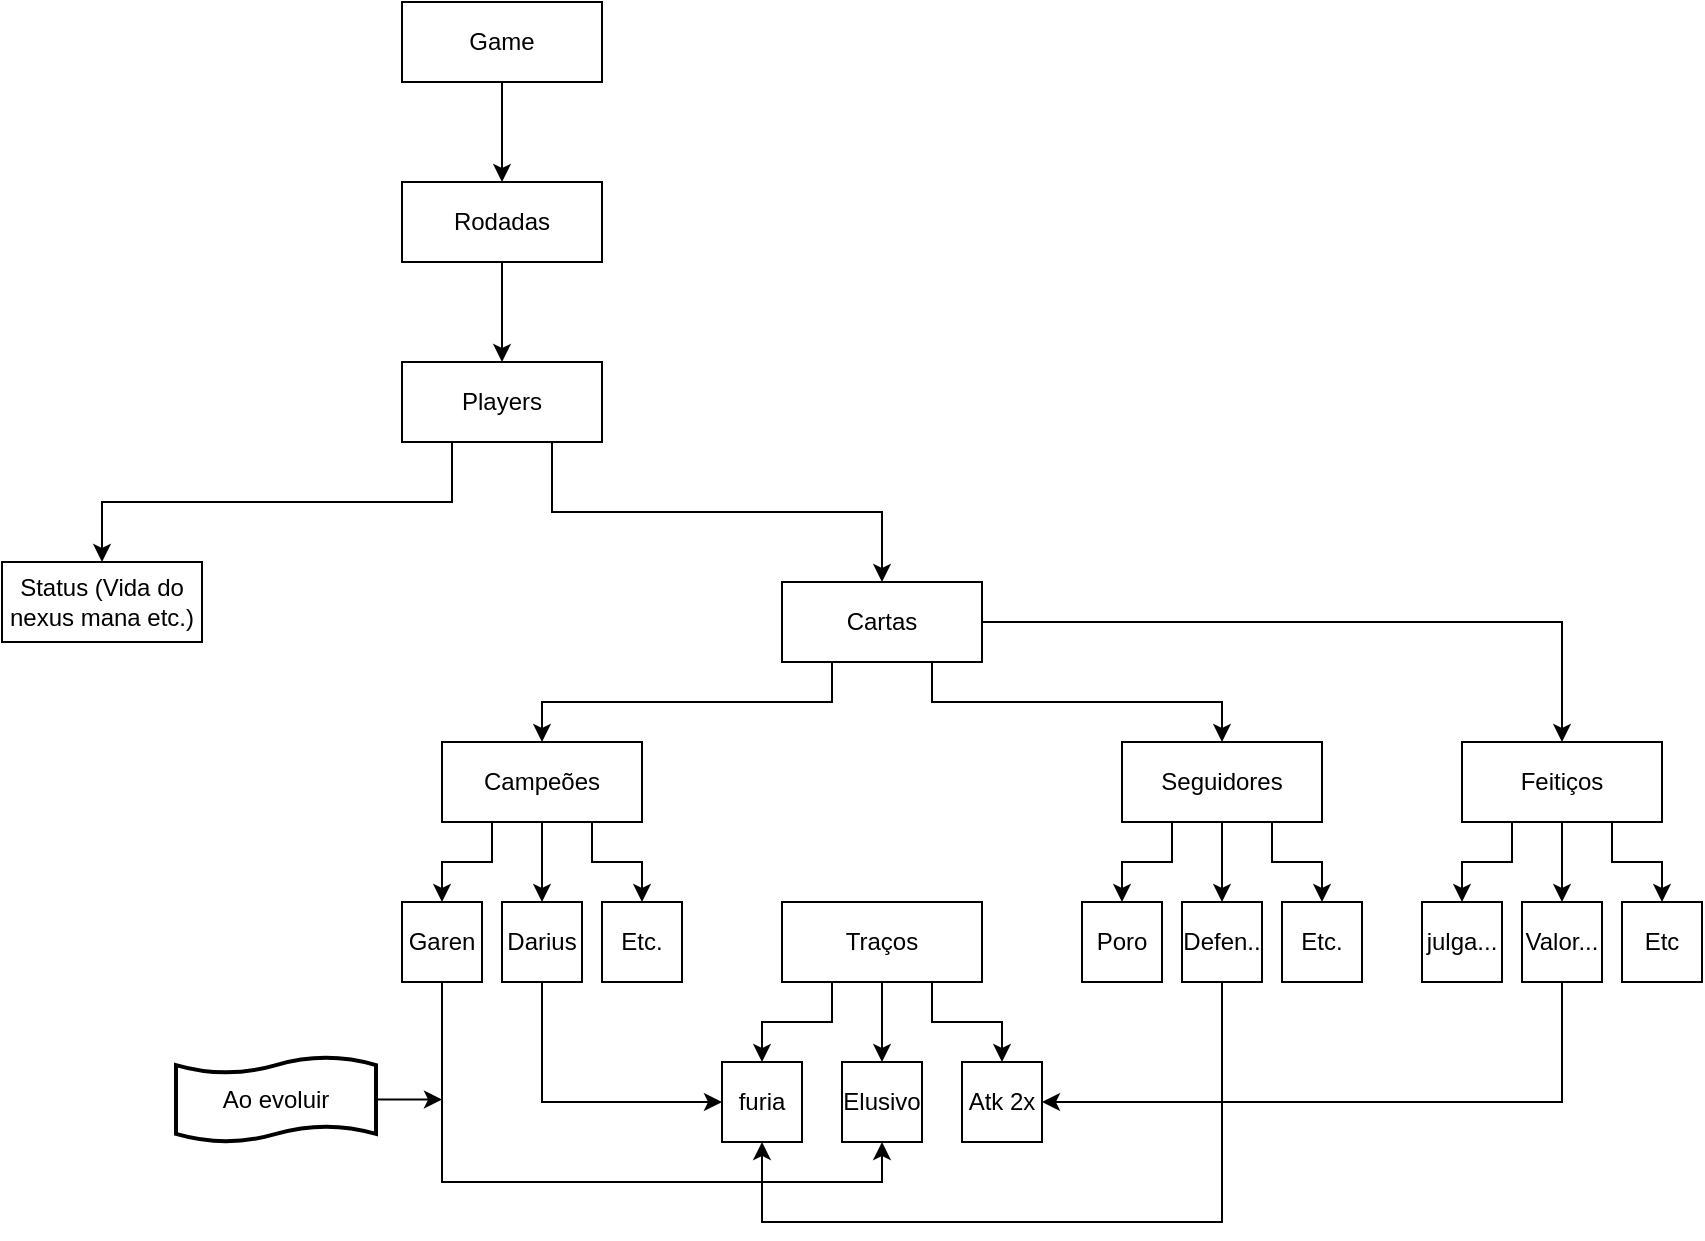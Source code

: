 <mxfile version="14.6.13" type="device"><diagram id="m-xwHxE2tLt8CCuTcQKe" name="Página-1"><mxGraphModel dx="1673" dy="2148" grid="1" gridSize="10" guides="1" tooltips="1" connect="1" arrows="1" fold="1" page="1" pageScale="1" pageWidth="827" pageHeight="1169" math="0" shadow="0"><root><mxCell id="0"/><mxCell id="1" parent="0"/><mxCell id="LDHBPQgQk0ZAjGo2qpmg-11" style="edgeStyle=orthogonalEdgeStyle;rounded=0;orthogonalLoop=1;jettySize=auto;html=1;exitX=0.5;exitY=1;exitDx=0;exitDy=0;" edge="1" parent="1" source="LDHBPQgQk0ZAjGo2qpmg-1" target="LDHBPQgQk0ZAjGo2qpmg-5"><mxGeometry relative="1" as="geometry"/></mxCell><mxCell id="LDHBPQgQk0ZAjGo2qpmg-1" value="Game" style="whiteSpace=wrap;html=1;align=center;" vertex="1" parent="1"><mxGeometry x="840" y="-1090" width="100" height="40" as="geometry"/></mxCell><mxCell id="LDHBPQgQk0ZAjGo2qpmg-13" style="edgeStyle=orthogonalEdgeStyle;rounded=0;orthogonalLoop=1;jettySize=auto;html=1;exitX=0.75;exitY=1;exitDx=0;exitDy=0;entryX=0.5;entryY=0;entryDx=0;entryDy=0;" edge="1" parent="1" source="LDHBPQgQk0ZAjGo2qpmg-2" target="LDHBPQgQk0ZAjGo2qpmg-4"><mxGeometry relative="1" as="geometry"/></mxCell><mxCell id="LDHBPQgQk0ZAjGo2qpmg-14" style="edgeStyle=orthogonalEdgeStyle;rounded=0;orthogonalLoop=1;jettySize=auto;html=1;exitX=0.25;exitY=1;exitDx=0;exitDy=0;" edge="1" parent="1" source="LDHBPQgQk0ZAjGo2qpmg-2" target="LDHBPQgQk0ZAjGo2qpmg-3"><mxGeometry relative="1" as="geometry"/></mxCell><mxCell id="LDHBPQgQk0ZAjGo2qpmg-2" value="Players" style="whiteSpace=wrap;html=1;align=center;" vertex="1" parent="1"><mxGeometry x="840" y="-910" width="100" height="40" as="geometry"/></mxCell><mxCell id="LDHBPQgQk0ZAjGo2qpmg-3" value="Status (Vida do nexus mana etc.)" style="whiteSpace=wrap;html=1;align=center;" vertex="1" parent="1"><mxGeometry x="640" y="-810" width="100" height="40" as="geometry"/></mxCell><mxCell id="LDHBPQgQk0ZAjGo2qpmg-17" style="edgeStyle=orthogonalEdgeStyle;rounded=0;orthogonalLoop=1;jettySize=auto;html=1;exitX=0.25;exitY=1;exitDx=0;exitDy=0;" edge="1" parent="1" source="LDHBPQgQk0ZAjGo2qpmg-4" target="LDHBPQgQk0ZAjGo2qpmg-6"><mxGeometry relative="1" as="geometry"/></mxCell><mxCell id="LDHBPQgQk0ZAjGo2qpmg-18" style="edgeStyle=orthogonalEdgeStyle;rounded=0;orthogonalLoop=1;jettySize=auto;html=1;exitX=0.75;exitY=1;exitDx=0;exitDy=0;" edge="1" parent="1" source="LDHBPQgQk0ZAjGo2qpmg-4" target="LDHBPQgQk0ZAjGo2qpmg-7"><mxGeometry relative="1" as="geometry"/></mxCell><mxCell id="LDHBPQgQk0ZAjGo2qpmg-79" style="edgeStyle=orthogonalEdgeStyle;rounded=0;orthogonalLoop=1;jettySize=auto;html=1;exitX=1;exitY=0.5;exitDx=0;exitDy=0;" edge="1" parent="1" source="LDHBPQgQk0ZAjGo2qpmg-4" target="LDHBPQgQk0ZAjGo2qpmg-62"><mxGeometry relative="1" as="geometry"/></mxCell><mxCell id="LDHBPQgQk0ZAjGo2qpmg-4" value="Cartas" style="whiteSpace=wrap;html=1;align=center;" vertex="1" parent="1"><mxGeometry x="1030" y="-800" width="100" height="40" as="geometry"/></mxCell><mxCell id="LDHBPQgQk0ZAjGo2qpmg-10" style="edgeStyle=orthogonalEdgeStyle;rounded=0;orthogonalLoop=1;jettySize=auto;html=1;exitX=0.5;exitY=1;exitDx=0;exitDy=0;entryX=0.5;entryY=0;entryDx=0;entryDy=0;" edge="1" parent="1" source="LDHBPQgQk0ZAjGo2qpmg-5" target="LDHBPQgQk0ZAjGo2qpmg-2"><mxGeometry relative="1" as="geometry"/></mxCell><mxCell id="LDHBPQgQk0ZAjGo2qpmg-5" value="Rodadas" style="whiteSpace=wrap;html=1;align=center;" vertex="1" parent="1"><mxGeometry x="840" y="-1000" width="100" height="40" as="geometry"/></mxCell><mxCell id="LDHBPQgQk0ZAjGo2qpmg-43" style="edgeStyle=orthogonalEdgeStyle;rounded=0;orthogonalLoop=1;jettySize=auto;html=1;exitX=0.25;exitY=1;exitDx=0;exitDy=0;" edge="1" parent="1" source="LDHBPQgQk0ZAjGo2qpmg-6" target="LDHBPQgQk0ZAjGo2qpmg-39"><mxGeometry relative="1" as="geometry"/></mxCell><mxCell id="LDHBPQgQk0ZAjGo2qpmg-44" style="edgeStyle=orthogonalEdgeStyle;rounded=0;orthogonalLoop=1;jettySize=auto;html=1;exitX=0.5;exitY=1;exitDx=0;exitDy=0;entryX=0.5;entryY=0;entryDx=0;entryDy=0;" edge="1" parent="1" source="LDHBPQgQk0ZAjGo2qpmg-6" target="LDHBPQgQk0ZAjGo2qpmg-38"><mxGeometry relative="1" as="geometry"/></mxCell><mxCell id="LDHBPQgQk0ZAjGo2qpmg-45" style="edgeStyle=orthogonalEdgeStyle;rounded=0;orthogonalLoop=1;jettySize=auto;html=1;exitX=0.75;exitY=1;exitDx=0;exitDy=0;entryX=0.5;entryY=0;entryDx=0;entryDy=0;" edge="1" parent="1" source="LDHBPQgQk0ZAjGo2qpmg-6" target="LDHBPQgQk0ZAjGo2qpmg-37"><mxGeometry relative="1" as="geometry"/></mxCell><mxCell id="LDHBPQgQk0ZAjGo2qpmg-6" value="Campeões" style="whiteSpace=wrap;html=1;align=center;" vertex="1" parent="1"><mxGeometry x="860" y="-720" width="100" height="40" as="geometry"/></mxCell><mxCell id="LDHBPQgQk0ZAjGo2qpmg-55" style="edgeStyle=orthogonalEdgeStyle;rounded=0;orthogonalLoop=1;jettySize=auto;html=1;exitX=0.5;exitY=1;exitDx=0;exitDy=0;entryX=0.5;entryY=0;entryDx=0;entryDy=0;" edge="1" parent="1" source="LDHBPQgQk0ZAjGo2qpmg-7" target="LDHBPQgQk0ZAjGo2qpmg-32"><mxGeometry relative="1" as="geometry"/></mxCell><mxCell id="LDHBPQgQk0ZAjGo2qpmg-56" style="edgeStyle=orthogonalEdgeStyle;rounded=0;orthogonalLoop=1;jettySize=auto;html=1;exitX=0.25;exitY=1;exitDx=0;exitDy=0;" edge="1" parent="1" source="LDHBPQgQk0ZAjGo2qpmg-7" target="LDHBPQgQk0ZAjGo2qpmg-33"><mxGeometry relative="1" as="geometry"/></mxCell><mxCell id="LDHBPQgQk0ZAjGo2qpmg-57" style="edgeStyle=orthogonalEdgeStyle;rounded=0;orthogonalLoop=1;jettySize=auto;html=1;exitX=0.75;exitY=1;exitDx=0;exitDy=0;" edge="1" parent="1" source="LDHBPQgQk0ZAjGo2qpmg-7" target="LDHBPQgQk0ZAjGo2qpmg-31"><mxGeometry relative="1" as="geometry"/></mxCell><mxCell id="LDHBPQgQk0ZAjGo2qpmg-7" value="Seguidores" style="whiteSpace=wrap;html=1;align=center;" vertex="1" parent="1"><mxGeometry x="1200" y="-720" width="100" height="40" as="geometry"/></mxCell><mxCell id="LDHBPQgQk0ZAjGo2qpmg-88" value="" style="edgeStyle=orthogonalEdgeStyle;rounded=0;orthogonalLoop=1;jettySize=auto;html=1;" edge="1" parent="1" source="LDHBPQgQk0ZAjGo2qpmg-20" target="LDHBPQgQk0ZAjGo2qpmg-85"><mxGeometry relative="1" as="geometry"/></mxCell><mxCell id="LDHBPQgQk0ZAjGo2qpmg-89" style="edgeStyle=orthogonalEdgeStyle;rounded=0;orthogonalLoop=1;jettySize=auto;html=1;exitX=0.25;exitY=1;exitDx=0;exitDy=0;entryX=0.5;entryY=0;entryDx=0;entryDy=0;" edge="1" parent="1" source="LDHBPQgQk0ZAjGo2qpmg-20" target="LDHBPQgQk0ZAjGo2qpmg-84"><mxGeometry relative="1" as="geometry"/></mxCell><mxCell id="LDHBPQgQk0ZAjGo2qpmg-90" style="edgeStyle=orthogonalEdgeStyle;rounded=0;orthogonalLoop=1;jettySize=auto;html=1;exitX=0.75;exitY=1;exitDx=0;exitDy=0;entryX=0.5;entryY=0;entryDx=0;entryDy=0;" edge="1" parent="1" source="LDHBPQgQk0ZAjGo2qpmg-20" target="LDHBPQgQk0ZAjGo2qpmg-86"><mxGeometry relative="1" as="geometry"/></mxCell><mxCell id="LDHBPQgQk0ZAjGo2qpmg-20" value="Traços" style="whiteSpace=wrap;html=1;align=center;" vertex="1" parent="1"><mxGeometry x="1030" y="-640" width="100" height="40" as="geometry"/></mxCell><mxCell id="LDHBPQgQk0ZAjGo2qpmg-31" value="Etc." style="whiteSpace=wrap;html=1;align=center;" vertex="1" parent="1"><mxGeometry x="1280" y="-640" width="40" height="40" as="geometry"/></mxCell><mxCell id="LDHBPQgQk0ZAjGo2qpmg-95" style="edgeStyle=orthogonalEdgeStyle;rounded=0;orthogonalLoop=1;jettySize=auto;html=1;exitX=0.5;exitY=1;exitDx=0;exitDy=0;entryX=0.5;entryY=1;entryDx=0;entryDy=0;" edge="1" parent="1" source="LDHBPQgQk0ZAjGo2qpmg-32" target="LDHBPQgQk0ZAjGo2qpmg-84"><mxGeometry relative="1" as="geometry"><Array as="points"><mxPoint x="1250" y="-480"/><mxPoint x="1020" y="-480"/></Array></mxGeometry></mxCell><mxCell id="LDHBPQgQk0ZAjGo2qpmg-32" value="Defen.." style="whiteSpace=wrap;html=1;align=center;" vertex="1" parent="1"><mxGeometry x="1230" y="-640" width="40" height="40" as="geometry"/></mxCell><mxCell id="LDHBPQgQk0ZAjGo2qpmg-33" value="Poro" style="whiteSpace=wrap;html=1;align=center;" vertex="1" parent="1"><mxGeometry x="1180" y="-640" width="40" height="40" as="geometry"/></mxCell><mxCell id="LDHBPQgQk0ZAjGo2qpmg-37" value="Etc." style="whiteSpace=wrap;html=1;align=center;" vertex="1" parent="1"><mxGeometry x="940" y="-640" width="40" height="40" as="geometry"/></mxCell><mxCell id="LDHBPQgQk0ZAjGo2qpmg-93" style="edgeStyle=orthogonalEdgeStyle;rounded=0;orthogonalLoop=1;jettySize=auto;html=1;exitX=0.5;exitY=1;exitDx=0;exitDy=0;entryX=0;entryY=0.5;entryDx=0;entryDy=0;" edge="1" parent="1" source="LDHBPQgQk0ZAjGo2qpmg-38" target="LDHBPQgQk0ZAjGo2qpmg-84"><mxGeometry relative="1" as="geometry"/></mxCell><mxCell id="LDHBPQgQk0ZAjGo2qpmg-38" value="Darius" style="whiteSpace=wrap;html=1;align=center;" vertex="1" parent="1"><mxGeometry x="890" y="-640" width="40" height="40" as="geometry"/></mxCell><mxCell id="LDHBPQgQk0ZAjGo2qpmg-92" style="edgeStyle=orthogonalEdgeStyle;rounded=0;orthogonalLoop=1;jettySize=auto;html=1;exitX=0.5;exitY=1;exitDx=0;exitDy=0;entryX=0.5;entryY=1;entryDx=0;entryDy=0;" edge="1" parent="1" source="LDHBPQgQk0ZAjGo2qpmg-39" target="LDHBPQgQk0ZAjGo2qpmg-85"><mxGeometry relative="1" as="geometry"/></mxCell><mxCell id="LDHBPQgQk0ZAjGo2qpmg-39" value="Garen" style="whiteSpace=wrap;html=1;align=center;" vertex="1" parent="1"><mxGeometry x="840" y="-640" width="40" height="40" as="geometry"/></mxCell><mxCell id="LDHBPQgQk0ZAjGo2qpmg-59" style="edgeStyle=orthogonalEdgeStyle;rounded=0;orthogonalLoop=1;jettySize=auto;html=1;exitX=0.25;exitY=1;exitDx=0;exitDy=0;entryX=0.5;entryY=0;entryDx=0;entryDy=0;" edge="1" parent="1" source="LDHBPQgQk0ZAjGo2qpmg-62" target="LDHBPQgQk0ZAjGo2qpmg-65"><mxGeometry relative="1" as="geometry"/></mxCell><mxCell id="LDHBPQgQk0ZAjGo2qpmg-60" style="edgeStyle=orthogonalEdgeStyle;rounded=0;orthogonalLoop=1;jettySize=auto;html=1;exitX=0.5;exitY=1;exitDx=0;exitDy=0;entryX=0.5;entryY=0;entryDx=0;entryDy=0;" edge="1" parent="1" source="LDHBPQgQk0ZAjGo2qpmg-62" target="LDHBPQgQk0ZAjGo2qpmg-64"><mxGeometry relative="1" as="geometry"/></mxCell><mxCell id="LDHBPQgQk0ZAjGo2qpmg-61" style="edgeStyle=orthogonalEdgeStyle;rounded=0;orthogonalLoop=1;jettySize=auto;html=1;exitX=0.75;exitY=1;exitDx=0;exitDy=0;" edge="1" parent="1" source="LDHBPQgQk0ZAjGo2qpmg-62" target="LDHBPQgQk0ZAjGo2qpmg-63"><mxGeometry relative="1" as="geometry"/></mxCell><mxCell id="LDHBPQgQk0ZAjGo2qpmg-62" value="Feitiços" style="whiteSpace=wrap;html=1;align=center;" vertex="1" parent="1"><mxGeometry x="1370" y="-720" width="100" height="40" as="geometry"/></mxCell><mxCell id="LDHBPQgQk0ZAjGo2qpmg-63" value="Etc" style="whiteSpace=wrap;html=1;align=center;" vertex="1" parent="1"><mxGeometry x="1450" y="-640" width="40" height="40" as="geometry"/></mxCell><mxCell id="LDHBPQgQk0ZAjGo2qpmg-101" style="edgeStyle=orthogonalEdgeStyle;rounded=0;orthogonalLoop=1;jettySize=auto;html=1;exitX=0.5;exitY=1;exitDx=0;exitDy=0;entryX=1;entryY=0.5;entryDx=0;entryDy=0;" edge="1" parent="1" source="LDHBPQgQk0ZAjGo2qpmg-64" target="LDHBPQgQk0ZAjGo2qpmg-86"><mxGeometry relative="1" as="geometry"/></mxCell><mxCell id="LDHBPQgQk0ZAjGo2qpmg-64" value="Valor..." style="whiteSpace=wrap;html=1;align=center;" vertex="1" parent="1"><mxGeometry x="1400" y="-640" width="40" height="40" as="geometry"/></mxCell><mxCell id="LDHBPQgQk0ZAjGo2qpmg-65" value="julga..." style="whiteSpace=wrap;html=1;align=center;" vertex="1" parent="1"><mxGeometry x="1350" y="-640" width="40" height="40" as="geometry"/></mxCell><mxCell id="LDHBPQgQk0ZAjGo2qpmg-84" value="furia" style="whiteSpace=wrap;html=1;align=center;" vertex="1" parent="1"><mxGeometry x="1000" y="-560" width="40" height="40" as="geometry"/></mxCell><mxCell id="LDHBPQgQk0ZAjGo2qpmg-85" value="Elusivo" style="whiteSpace=wrap;html=1;align=center;" vertex="1" parent="1"><mxGeometry x="1060" y="-560" width="40" height="40" as="geometry"/></mxCell><mxCell id="LDHBPQgQk0ZAjGo2qpmg-86" value="Atk 2x" style="whiteSpace=wrap;html=1;align=center;" vertex="1" parent="1"><mxGeometry x="1120" y="-560" width="40" height="40" as="geometry"/></mxCell><mxCell id="LDHBPQgQk0ZAjGo2qpmg-99" style="edgeStyle=orthogonalEdgeStyle;rounded=0;orthogonalLoop=1;jettySize=auto;html=1;exitX=1;exitY=0.5;exitDx=0;exitDy=0;exitPerimeter=0;" edge="1" parent="1" source="LDHBPQgQk0ZAjGo2qpmg-98"><mxGeometry relative="1" as="geometry"><mxPoint x="860" y="-540.333" as="targetPoint"/></mxGeometry></mxCell><mxCell id="LDHBPQgQk0ZAjGo2qpmg-98" value="Ao evoluir" style="shape=tape;whiteSpace=wrap;html=1;strokeWidth=2;size=0.19" vertex="1" parent="1"><mxGeometry x="727" y="-562.5" width="100" height="42.5" as="geometry"/></mxCell></root></mxGraphModel></diagram></mxfile>